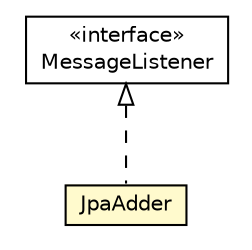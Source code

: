 #!/usr/local/bin/dot
#
# Class diagram 
# Generated by UMLGraph version R5_6-24-gf6e263 (http://www.umlgraph.org/)
#

digraph G {
	edge [fontname="Helvetica",fontsize=10,labelfontname="Helvetica",labelfontsize=10];
	node [fontname="Helvetica",fontsize=10,shape=plaintext];
	nodesep=0.25;
	ranksep=0.5;
	// net.trajano.app.JpaAdder
	c585 [label=<<table title="net.trajano.app.JpaAdder" border="0" cellborder="1" cellspacing="0" cellpadding="2" port="p" bgcolor="lemonChiffon" href="./JpaAdder.html">
		<tr><td><table border="0" cellspacing="0" cellpadding="1">
<tr><td align="center" balign="center"> JpaAdder </td></tr>
		</table></td></tr>
		</table>>, URL="./JpaAdder.html", fontname="Helvetica", fontcolor="black", fontsize=10.0];
	//net.trajano.app.JpaAdder implements javax.jms.MessageListener
	c602:p -> c585:p [dir=back,arrowtail=empty,style=dashed];
	// javax.jms.MessageListener
	c602 [label=<<table title="javax.jms.MessageListener" border="0" cellborder="1" cellspacing="0" cellpadding="2" port="p" href="http://java.sun.com/j2se/1.4.2/docs/api/javax/jms/MessageListener.html">
		<tr><td><table border="0" cellspacing="0" cellpadding="1">
<tr><td align="center" balign="center"> &#171;interface&#187; </td></tr>
<tr><td align="center" balign="center"> MessageListener </td></tr>
		</table></td></tr>
		</table>>, URL="http://java.sun.com/j2se/1.4.2/docs/api/javax/jms/MessageListener.html", fontname="Helvetica", fontcolor="black", fontsize=10.0];
}


